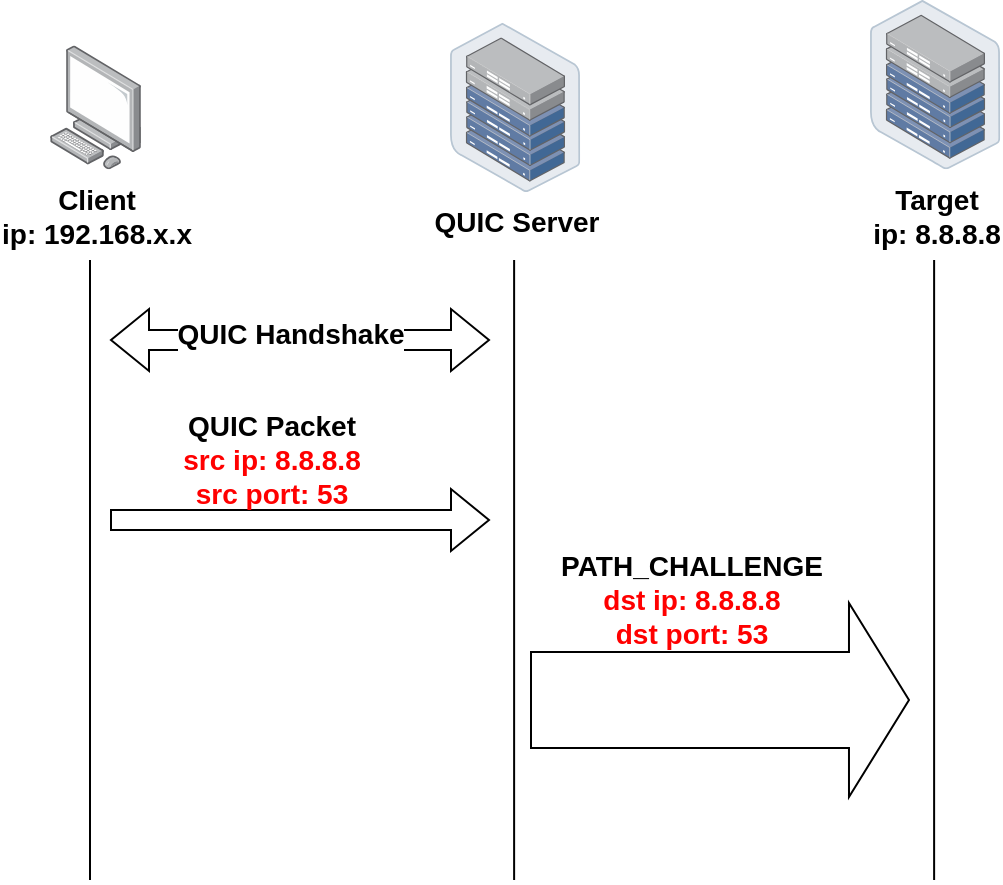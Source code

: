 <mxfile version="24.1.0" type="device">
  <diagram name="第 1 页" id="c3PG0Vdzn4M2waXgXPgy">
    <mxGraphModel dx="1098" dy="511" grid="1" gridSize="10" guides="1" tooltips="1" connect="1" arrows="1" fold="1" page="1" pageScale="1" pageWidth="827" pageHeight="1169" math="0" shadow="0">
      <root>
        <mxCell id="0" />
        <mxCell id="1" parent="0" />
        <mxCell id="nRCToiVyZ8xz02Hv_vPA-1" value="&lt;font style=&quot;font-size: 14px;&quot;&gt;&lt;b&gt;Client&lt;/b&gt;&lt;/font&gt;&lt;div&gt;&lt;font style=&quot;font-size: 14px;&quot;&gt;&lt;b&gt;ip: 192.168.x.x&lt;/b&gt;&lt;/font&gt;&lt;/div&gt;" style="image;points=[];aspect=fixed;html=1;align=center;shadow=0;dashed=0;image=img/lib/allied_telesis/computer_and_terminals/Personal_Computer.svg;" vertex="1" parent="1">
          <mxGeometry x="130" y="132.8" width="45.6" height="61.8" as="geometry" />
        </mxCell>
        <mxCell id="nRCToiVyZ8xz02Hv_vPA-2" value="&lt;font style=&quot;font-size: 14px;&quot;&gt;&lt;b&gt;QUIC Server&lt;/b&gt;&lt;/font&gt;" style="image;points=[];aspect=fixed;html=1;align=center;shadow=0;dashed=0;image=img/lib/allied_telesis/storage/Datacenter_Server_Half_Rack_ToR.svg;" vertex="1" parent="1">
          <mxGeometry x="330" y="121.4" width="65.11" height="84.6" as="geometry" />
        </mxCell>
        <mxCell id="nRCToiVyZ8xz02Hv_vPA-3" value="&lt;font style=&quot;font-size: 14px;&quot;&gt;&lt;b&gt;Target&lt;/b&gt;&lt;/font&gt;&lt;div&gt;&lt;font style=&quot;font-size: 14px;&quot;&gt;&lt;b&gt;ip: 8.8.8.8&lt;/b&gt;&lt;/font&gt;&lt;/div&gt;" style="image;points=[];aspect=fixed;html=1;align=center;shadow=0;dashed=0;image=img/lib/allied_telesis/storage/Datacenter_Server_Half_Rack_ToR.svg;" vertex="1" parent="1">
          <mxGeometry x="540" y="110" width="65.11" height="84.6" as="geometry" />
        </mxCell>
        <mxCell id="nRCToiVyZ8xz02Hv_vPA-4" value="" style="endArrow=none;html=1;rounded=0;" edge="1" parent="1">
          <mxGeometry width="50" height="50" relative="1" as="geometry">
            <mxPoint x="150" y="240" as="sourcePoint" />
            <mxPoint x="150" y="550" as="targetPoint" />
          </mxGeometry>
        </mxCell>
        <mxCell id="nRCToiVyZ8xz02Hv_vPA-5" value="" style="endArrow=none;html=1;rounded=0;" edge="1" parent="1">
          <mxGeometry width="50" height="50" relative="1" as="geometry">
            <mxPoint x="362.06" y="240" as="sourcePoint" />
            <mxPoint x="362.06" y="550" as="targetPoint" />
          </mxGeometry>
        </mxCell>
        <mxCell id="nRCToiVyZ8xz02Hv_vPA-6" value="" style="endArrow=none;html=1;rounded=0;" edge="1" parent="1">
          <mxGeometry width="50" height="50" relative="1" as="geometry">
            <mxPoint x="572.06" y="240" as="sourcePoint" />
            <mxPoint x="572.06" y="550" as="targetPoint" />
          </mxGeometry>
        </mxCell>
        <mxCell id="nRCToiVyZ8xz02Hv_vPA-7" value="" style="shape=flexArrow;endArrow=classic;startArrow=classic;html=1;rounded=0;" edge="1" parent="1">
          <mxGeometry width="100" height="100" relative="1" as="geometry">
            <mxPoint x="160" y="280" as="sourcePoint" />
            <mxPoint x="350" y="280" as="targetPoint" />
          </mxGeometry>
        </mxCell>
        <mxCell id="nRCToiVyZ8xz02Hv_vPA-8" value="&lt;font style=&quot;font-size: 14px;&quot;&gt;&lt;b&gt;QUIC Handshake&lt;/b&gt;&lt;/font&gt;" style="edgeLabel;html=1;align=center;verticalAlign=middle;resizable=0;points=[];" vertex="1" connectable="0" parent="nRCToiVyZ8xz02Hv_vPA-7">
          <mxGeometry x="-0.053" y="3" relative="1" as="geometry">
            <mxPoint as="offset" />
          </mxGeometry>
        </mxCell>
        <mxCell id="nRCToiVyZ8xz02Hv_vPA-9" value="" style="shape=flexArrow;endArrow=classic;html=1;rounded=0;" edge="1" parent="1">
          <mxGeometry width="50" height="50" relative="1" as="geometry">
            <mxPoint x="160" y="370" as="sourcePoint" />
            <mxPoint x="350" y="370" as="targetPoint" />
          </mxGeometry>
        </mxCell>
        <mxCell id="nRCToiVyZ8xz02Hv_vPA-10" value="&lt;font style=&quot;font-size: 14px;&quot;&gt;&lt;b&gt;QUIC Packet&lt;/b&gt;&lt;/font&gt;&lt;div style=&quot;font-size: 14px;&quot;&gt;&lt;font color=&quot;#ff0000&quot; style=&quot;font-size: 14px;&quot;&gt;&lt;b&gt;src ip: 8.8.8.8&lt;/b&gt;&lt;/font&gt;&lt;/div&gt;&lt;div style=&quot;font-size: 14px;&quot;&gt;&lt;font color=&quot;#ff0000&quot; style=&quot;font-size: 14px;&quot;&gt;&lt;b&gt;src port: 53&lt;/b&gt;&lt;/font&gt;&lt;/div&gt;" style="text;html=1;align=center;verticalAlign=middle;whiteSpace=wrap;rounded=0;" vertex="1" parent="1">
          <mxGeometry x="175.6" y="320" width="130" height="40" as="geometry" />
        </mxCell>
        <mxCell id="nRCToiVyZ8xz02Hv_vPA-11" value="" style="shape=flexArrow;endArrow=classic;html=1;rounded=0;endWidth=48;endSize=9.67;strokeWidth=1;width=48;" edge="1" parent="1">
          <mxGeometry width="50" height="50" relative="1" as="geometry">
            <mxPoint x="370" y="460" as="sourcePoint" />
            <mxPoint x="560" y="460" as="targetPoint" />
          </mxGeometry>
        </mxCell>
        <mxCell id="nRCToiVyZ8xz02Hv_vPA-12" value="&lt;font style=&quot;font-size: 14px;&quot;&gt;&lt;b&gt;PATH_CHALLENGE&lt;/b&gt;&lt;/font&gt;&lt;div style=&quot;font-size: 14px;&quot;&gt;&lt;font color=&quot;#ff0000&quot; style=&quot;font-size: 14px;&quot;&gt;&lt;b&gt;dst ip: 8.8.8.8&lt;/b&gt;&lt;/font&gt;&lt;/div&gt;&lt;div style=&quot;font-size: 14px;&quot;&gt;&lt;font color=&quot;#ff0000&quot; style=&quot;font-size: 14px;&quot;&gt;&lt;b&gt;dst port: 53&lt;/b&gt;&lt;/font&gt;&lt;/div&gt;" style="text;html=1;align=center;verticalAlign=middle;whiteSpace=wrap;rounded=0;" vertex="1" parent="1">
          <mxGeometry x="385.6" y="390" width="130" height="40" as="geometry" />
        </mxCell>
      </root>
    </mxGraphModel>
  </diagram>
</mxfile>
